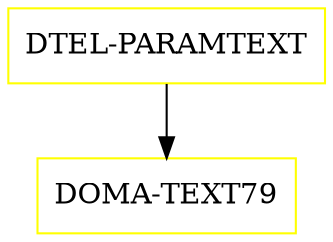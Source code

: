 digraph G {
  "DTEL-PARAMTEXT" [shape=box,color=yellow];
  "DOMA-TEXT79" [shape=box,color=yellow,URL="./DOMA_TEXT79.html"];
  "DTEL-PARAMTEXT" -> "DOMA-TEXT79";
}
